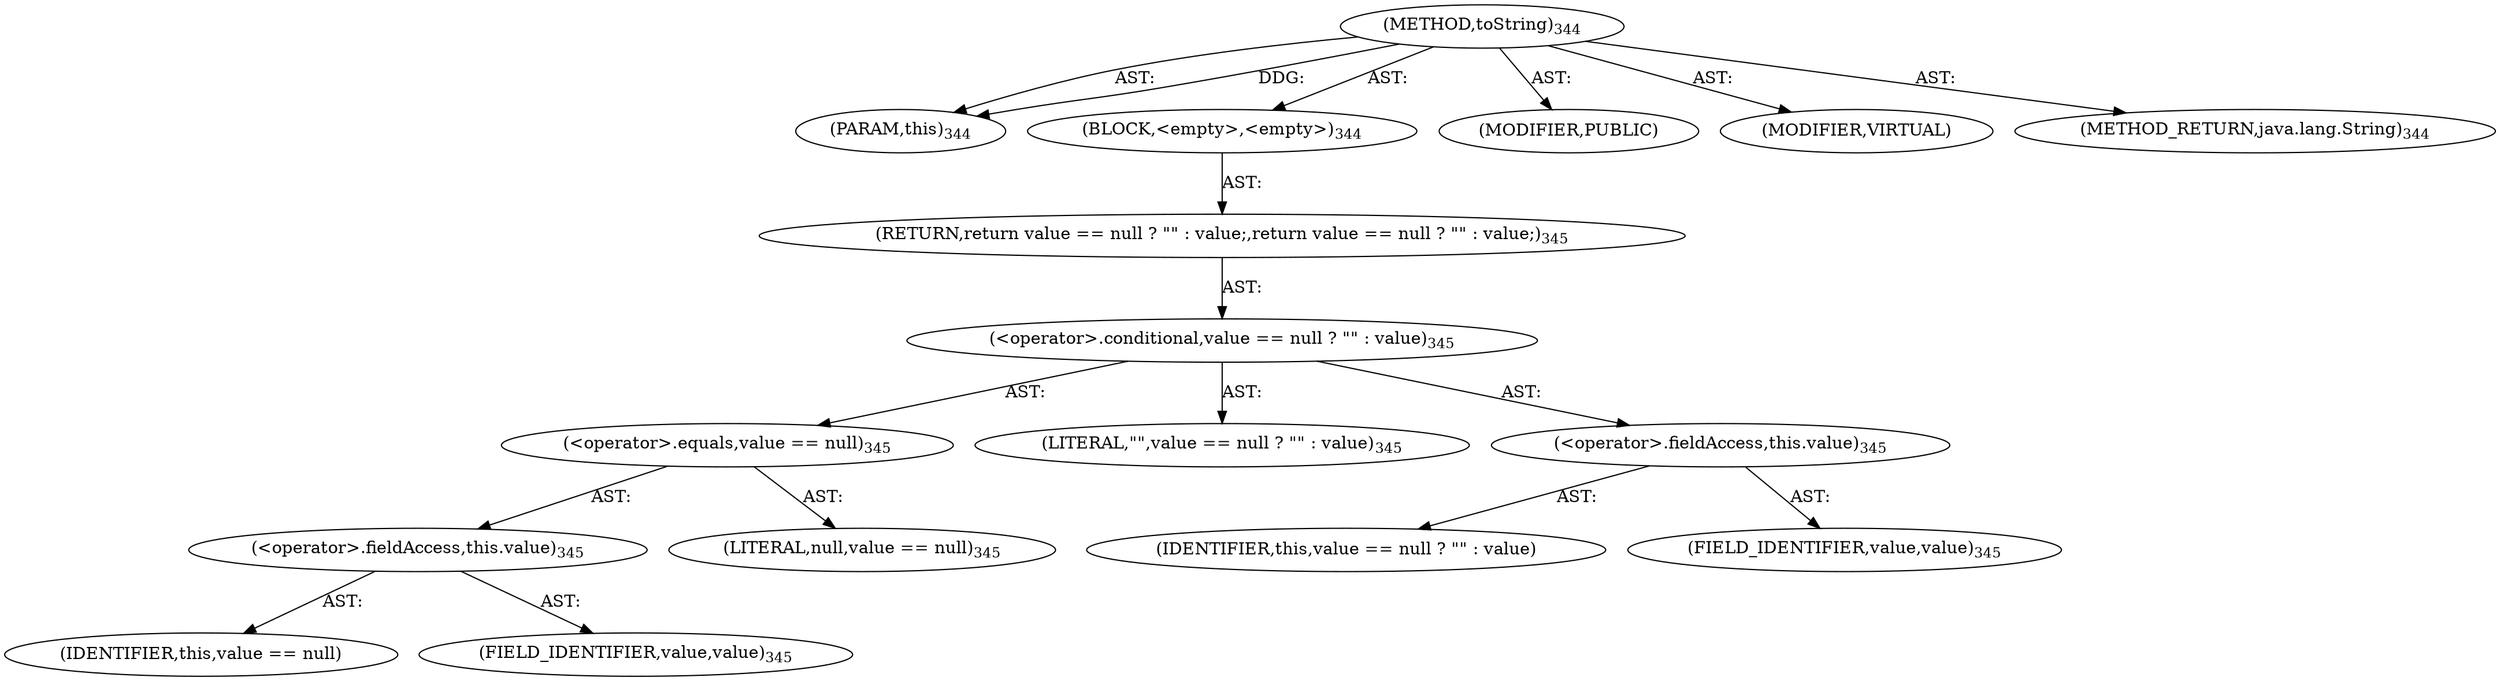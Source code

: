 digraph "toString" {  
"111669149721" [label = <(METHOD,toString)<SUB>344</SUB>> ]
"115964117041" [label = <(PARAM,this)<SUB>344</SUB>> ]
"25769803805" [label = <(BLOCK,&lt;empty&gt;,&lt;empty&gt;)<SUB>344</SUB>> ]
"146028888074" [label = <(RETURN,return value == null ? &quot;&quot; : value;,return value == null ? &quot;&quot; : value;)<SUB>345</SUB>> ]
"30064771130" [label = <(&lt;operator&gt;.conditional,value == null ? &quot;&quot; : value)<SUB>345</SUB>> ]
"30064771131" [label = <(&lt;operator&gt;.equals,value == null)<SUB>345</SUB>> ]
"30064771132" [label = <(&lt;operator&gt;.fieldAccess,this.value)<SUB>345</SUB>> ]
"68719476824" [label = <(IDENTIFIER,this,value == null)> ]
"55834574876" [label = <(FIELD_IDENTIFIER,value,value)<SUB>345</SUB>> ]
"90194313224" [label = <(LITERAL,null,value == null)<SUB>345</SUB>> ]
"90194313225" [label = <(LITERAL,&quot;&quot;,value == null ? &quot;&quot; : value)<SUB>345</SUB>> ]
"30064771133" [label = <(&lt;operator&gt;.fieldAccess,this.value)<SUB>345</SUB>> ]
"68719476825" [label = <(IDENTIFIER,this,value == null ? &quot;&quot; : value)> ]
"55834574877" [label = <(FIELD_IDENTIFIER,value,value)<SUB>345</SUB>> ]
"133143986237" [label = <(MODIFIER,PUBLIC)> ]
"133143986238" [label = <(MODIFIER,VIRTUAL)> ]
"128849018905" [label = <(METHOD_RETURN,java.lang.String)<SUB>344</SUB>> ]
  "111669149721" -> "115964117041"  [ label = "AST: "] 
  "111669149721" -> "25769803805"  [ label = "AST: "] 
  "111669149721" -> "133143986237"  [ label = "AST: "] 
  "111669149721" -> "133143986238"  [ label = "AST: "] 
  "111669149721" -> "128849018905"  [ label = "AST: "] 
  "25769803805" -> "146028888074"  [ label = "AST: "] 
  "146028888074" -> "30064771130"  [ label = "AST: "] 
  "30064771130" -> "30064771131"  [ label = "AST: "] 
  "30064771130" -> "90194313225"  [ label = "AST: "] 
  "30064771130" -> "30064771133"  [ label = "AST: "] 
  "30064771131" -> "30064771132"  [ label = "AST: "] 
  "30064771131" -> "90194313224"  [ label = "AST: "] 
  "30064771132" -> "68719476824"  [ label = "AST: "] 
  "30064771132" -> "55834574876"  [ label = "AST: "] 
  "30064771133" -> "68719476825"  [ label = "AST: "] 
  "30064771133" -> "55834574877"  [ label = "AST: "] 
  "111669149721" -> "115964117041"  [ label = "DDG: "] 
}
